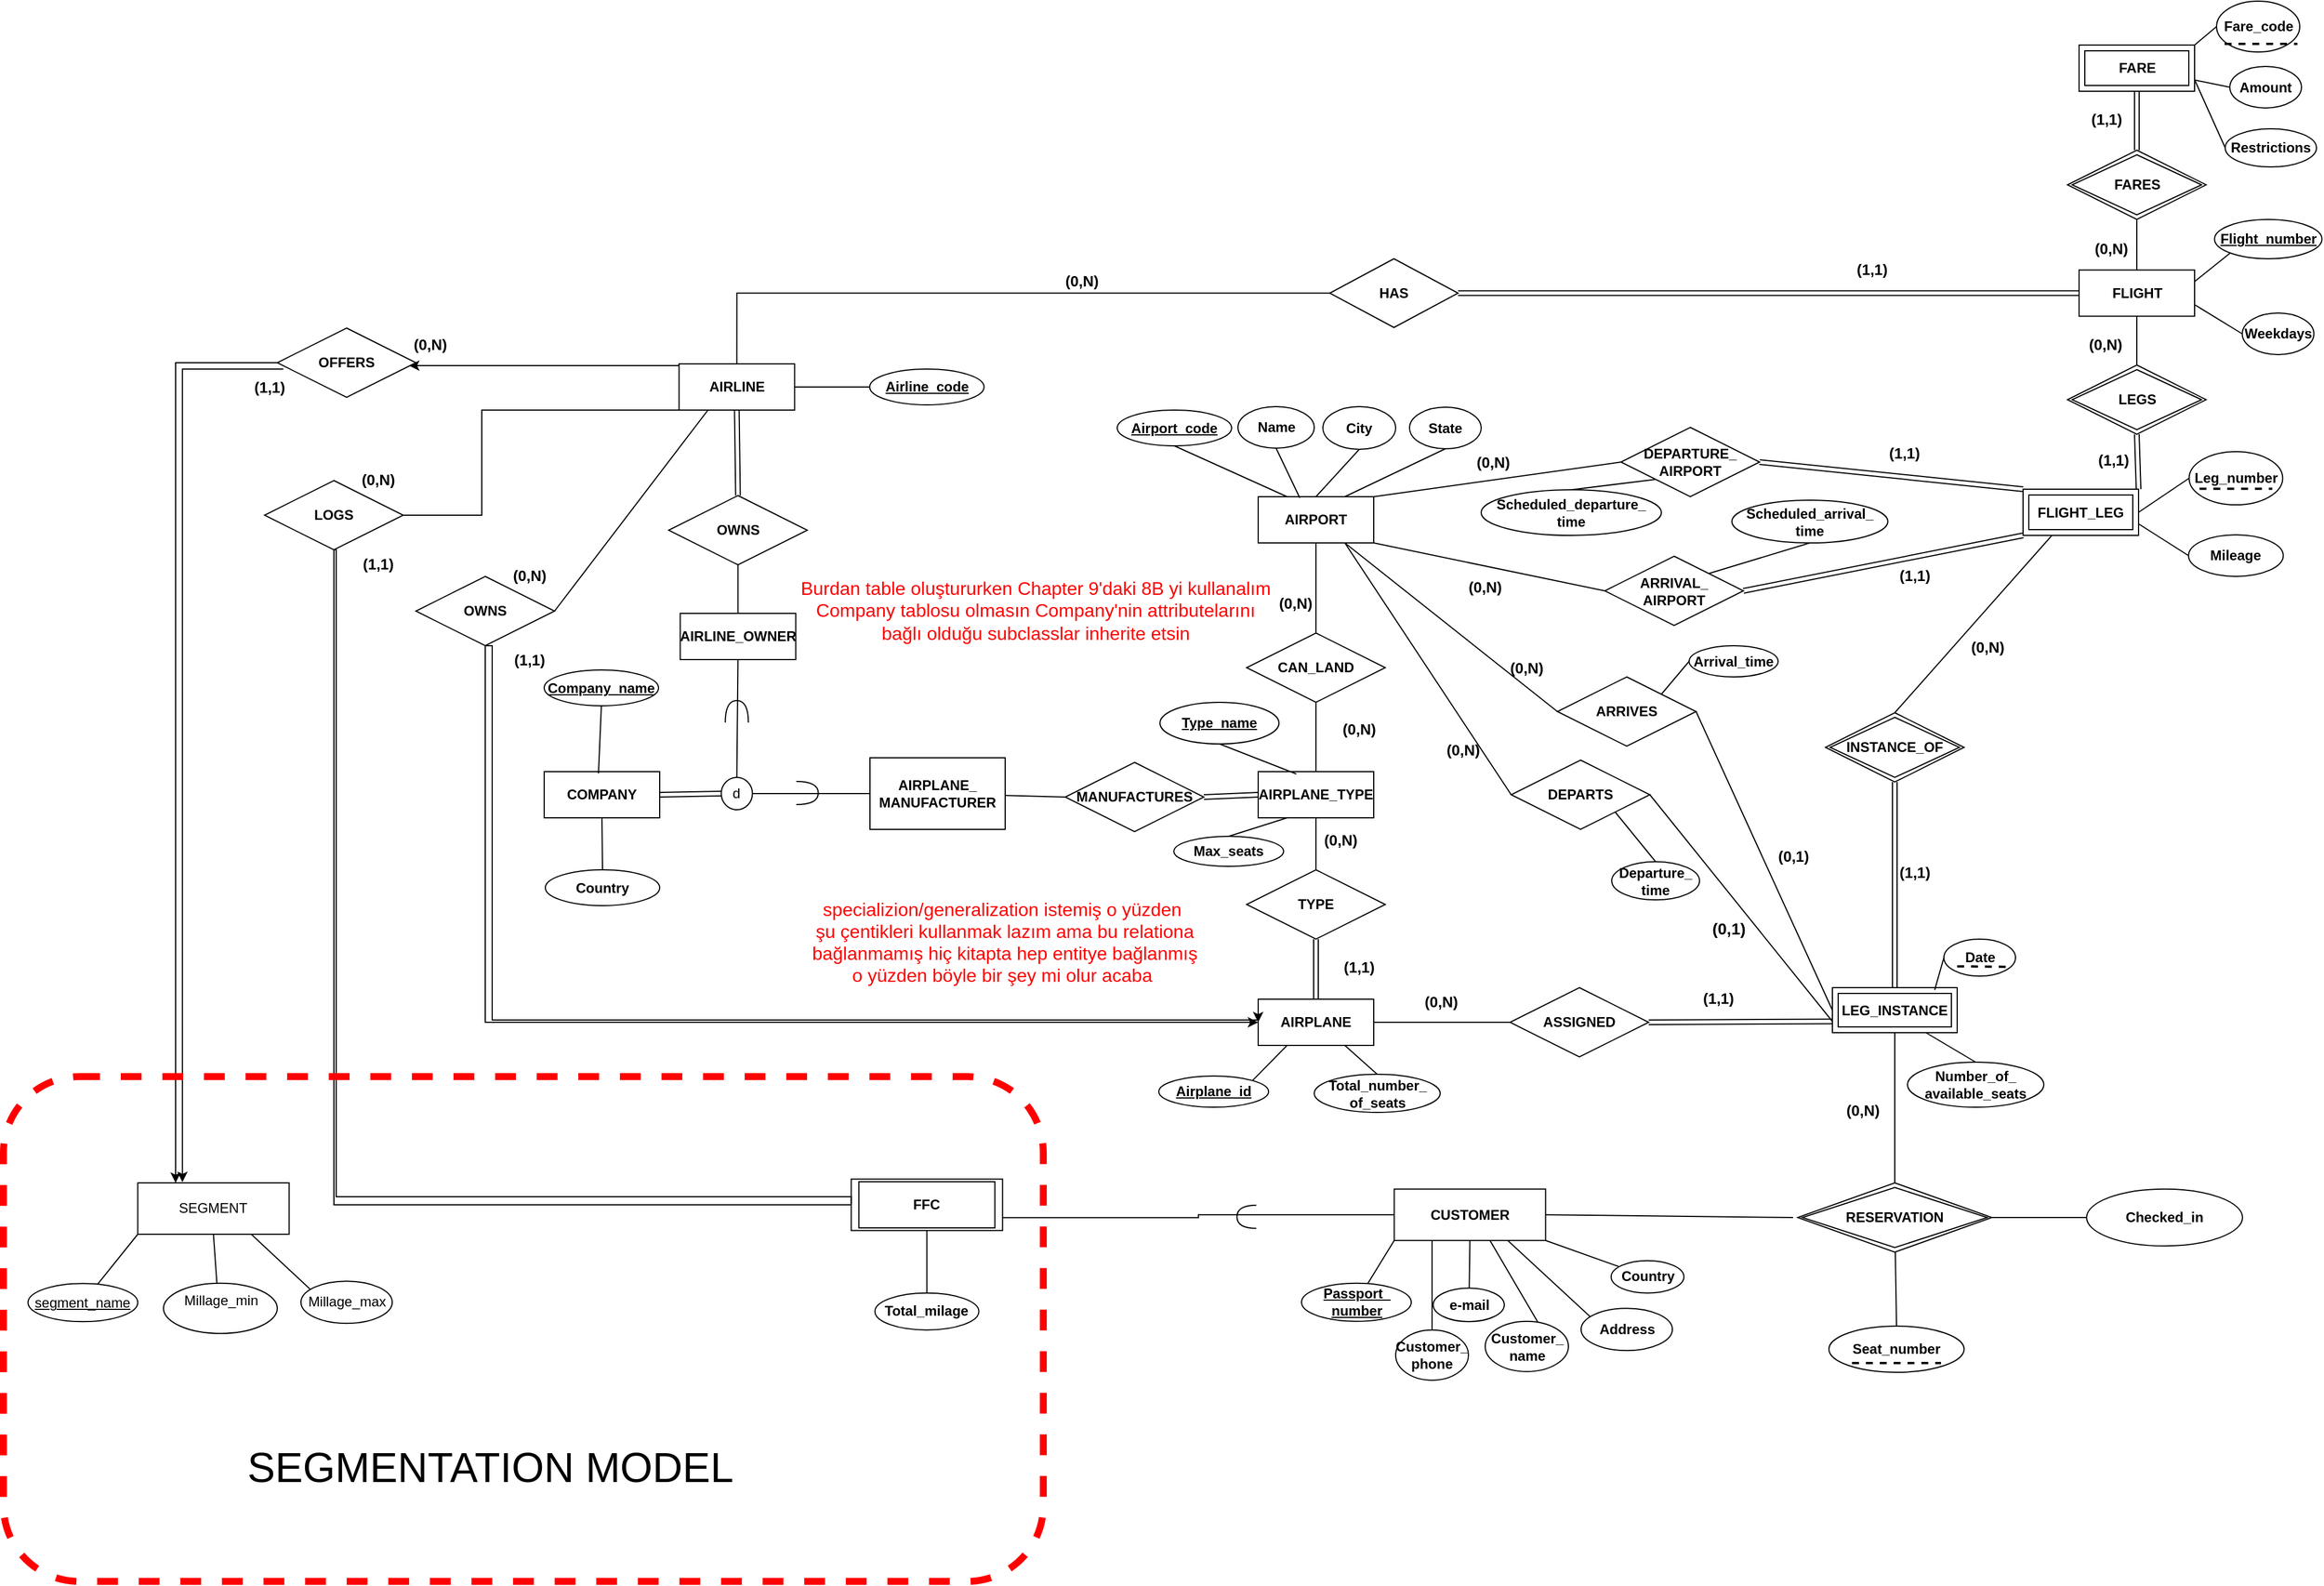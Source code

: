 <mxfile version="14.4.4" type="device"><diagram id="bq2YlG4VAS9pykvy-3aD" name="Page-1"><mxGraphModel dx="2858" dy="2259" grid="1" gridSize="9" guides="1" tooltips="1" connect="1" arrows="1" fold="1" page="1" pageScale="1" pageWidth="827" pageHeight="1169" math="0" shadow="0"><root><mxCell id="0"/><mxCell id="1" parent="0"/><mxCell id="5ENSPaFvKKFMXZ7RSQD6-1" value="&lt;b&gt;AIRPORT&lt;/b&gt;" style="whiteSpace=wrap;html=1;align=center;" parent="1" vertex="1"><mxGeometry x="447" y="78" width="100" height="40" as="geometry"/></mxCell><mxCell id="MMigmrZ_4Yt--nB_fmaQ-55" style="edgeStyle=none;rounded=0;orthogonalLoop=1;jettySize=auto;html=1;exitX=0.5;exitY=0;exitDx=0;exitDy=0;endArrow=none;endFill=0;" parent="1" source="5ENSPaFvKKFMXZ7RSQD6-3" edge="1"><mxGeometry relative="1" as="geometry"><mxPoint x="506" y="540" as="targetPoint"/></mxGeometry></mxCell><mxCell id="5ENSPaFvKKFMXZ7RSQD6-3" value="&lt;b&gt;AIRPLANE&lt;/b&gt;" style="whiteSpace=wrap;html=1;align=center;" parent="1" vertex="1"><mxGeometry x="447" y="513" width="100" height="40" as="geometry"/></mxCell><mxCell id="LxxefzcNHPnnK3d8LQ28-63" style="edgeStyle=none;rounded=0;orthogonalLoop=1;jettySize=auto;html=1;exitX=0;exitY=0.5;exitDx=0;exitDy=0;entryX=1;entryY=0.5;entryDx=0;entryDy=0;endArrow=none;endFill=0;shape=link;" parent="1" source="5ENSPaFvKKFMXZ7RSQD6-4" target="LxxefzcNHPnnK3d8LQ28-61" edge="1"><mxGeometry relative="1" as="geometry"/></mxCell><mxCell id="5ENSPaFvKKFMXZ7RSQD6-4" value="&lt;b&gt;AIRPLANE_TYPE&lt;/b&gt;" style="whiteSpace=wrap;html=1;align=center;" parent="1" vertex="1"><mxGeometry x="447" y="316" width="100" height="40" as="geometry"/></mxCell><mxCell id="5ENSPaFvKKFMXZ7RSQD6-5" value="&lt;b&gt;FLIGHT&lt;/b&gt;" style="whiteSpace=wrap;html=1;align=center;" parent="1" vertex="1"><mxGeometry x="1157.5" y="-118.25" width="100" height="40" as="geometry"/></mxCell><mxCell id="5ENSPaFvKKFMXZ7RSQD6-6" value="&lt;b&gt;FLIGHT_LEG&lt;/b&gt;" style="shape=ext;margin=3;double=1;whiteSpace=wrap;html=1;align=center;" parent="1" vertex="1"><mxGeometry x="1109" y="71.5" width="100" height="40" as="geometry"/></mxCell><mxCell id="MMigmrZ_4Yt--nB_fmaQ-54" style="edgeStyle=none;rounded=0;orthogonalLoop=1;jettySize=auto;html=1;exitX=0.75;exitY=1;exitDx=0;exitDy=0;entryX=0.5;entryY=0;entryDx=0;entryDy=0;endArrow=none;endFill=0;" parent="1" source="5ENSPaFvKKFMXZ7RSQD6-7" target="MMigmrZ_4Yt--nB_fmaQ-22" edge="1"><mxGeometry relative="1" as="geometry"/></mxCell><mxCell id="RL-nI8JVrxtyHhY28AJt-14" style="edgeStyle=none;rounded=0;orthogonalLoop=1;jettySize=auto;html=1;exitX=0.5;exitY=1;exitDx=0;exitDy=0;entryX=0.5;entryY=0;entryDx=0;entryDy=0;endArrow=none;endFill=0;" parent="1" source="5ENSPaFvKKFMXZ7RSQD6-7" target="97jQPn2hwdowpwHunuUx-4" edge="1"><mxGeometry relative="1" as="geometry"/></mxCell><mxCell id="5ENSPaFvKKFMXZ7RSQD6-7" value="&lt;b&gt;LEG_INSTANCE&lt;/b&gt;" style="shape=ext;margin=3;double=1;whiteSpace=wrap;html=1;align=center;" parent="1" vertex="1"><mxGeometry x="944" y="503" width="108" height="39" as="geometry"/></mxCell><mxCell id="4O-LDf_f8JPWuLWuShGY-32" style="edgeStyle=none;rounded=0;orthogonalLoop=1;jettySize=auto;html=1;exitX=0.5;exitY=1;exitDx=0;exitDy=0;entryX=0.5;entryY=0;entryDx=0;entryDy=0;endArrow=none;endFill=0;fontSize=13;" parent="1" source="5ENSPaFvKKFMXZ7RSQD6-15" target="5ENSPaFvKKFMXZ7RSQD6-5" edge="1"><mxGeometry relative="1" as="geometry"/></mxCell><mxCell id="5ENSPaFvKKFMXZ7RSQD6-9" value="&lt;b&gt;FARE&lt;/b&gt;" style="shape=ext;margin=3;double=1;whiteSpace=wrap;html=1;align=center;" parent="1" vertex="1"><mxGeometry x="1157.5" y="-313" width="100" height="40" as="geometry"/></mxCell><mxCell id="5ENSPaFvKKFMXZ7RSQD6-11" value="&lt;b&gt;DEPARTURE_&lt;br&gt;AIRPORT&lt;/b&gt;" style="shape=rhombus;perimeter=rhombusPerimeter;whiteSpace=wrap;html=1;align=center;" parent="1" vertex="1"><mxGeometry x="761" y="18" width="120" height="60" as="geometry"/></mxCell><mxCell id="5ENSPaFvKKFMXZ7RSQD6-12" value="&lt;b&gt;ARRIVAL_&lt;br&gt;AIRPORT&lt;/b&gt;" style="shape=rhombus;perimeter=rhombusPerimeter;whiteSpace=wrap;html=1;align=center;" parent="1" vertex="1"><mxGeometry x="747" y="129.5" width="120" height="60" as="geometry"/></mxCell><mxCell id="5ENSPaFvKKFMXZ7RSQD6-15" value="&lt;b&gt;FARES&lt;/b&gt;" style="shape=rhombus;double=1;perimeter=rhombusPerimeter;whiteSpace=wrap;html=1;align=center;" parent="1" vertex="1"><mxGeometry x="1147.5" y="-222" width="120" height="60" as="geometry"/></mxCell><mxCell id="5ENSPaFvKKFMXZ7RSQD6-17" value="&lt;b&gt;INSTANCE_OF&lt;/b&gt;" style="shape=rhombus;double=1;perimeter=rhombusPerimeter;whiteSpace=wrap;html=1;align=center;" parent="1" vertex="1"><mxGeometry x="938" y="265" width="120" height="60" as="geometry"/></mxCell><mxCell id="5ENSPaFvKKFMXZ7RSQD6-18" value="&lt;b&gt;ASSIGNED&lt;/b&gt;" style="shape=rhombus;perimeter=rhombusPerimeter;whiteSpace=wrap;html=1;align=center;" parent="1" vertex="1"><mxGeometry x="665" y="503" width="120" height="60" as="geometry"/></mxCell><mxCell id="S4I-pbstqKNPDSakWMHa-49" style="edgeStyle=orthogonalEdgeStyle;rounded=0;orthogonalLoop=1;jettySize=auto;html=1;exitX=0;exitY=0;exitDx=0;exitDy=0;entryX=0.95;entryY=0.542;entryDx=0;entryDy=0;entryPerimeter=0;" edge="1" parent="1" source="5ENSPaFvKKFMXZ7RSQD6-27" target="S4I-pbstqKNPDSakWMHa-15"><mxGeometry relative="1" as="geometry"><Array as="points"><mxPoint x="-54" y="-36"/></Array></mxGeometry></mxCell><mxCell id="5ENSPaFvKKFMXZ7RSQD6-27" value="&lt;b&gt;AIRLINE&lt;/b&gt;" style="whiteSpace=wrap;html=1;align=center;" parent="1" vertex="1"><mxGeometry x="-54.25" y="-37" width="100" height="40" as="geometry"/></mxCell><mxCell id="5ENSPaFvKKFMXZ7RSQD6-29" value="" style="endArrow=none;html=1;rounded=0;exitX=1;exitY=0;exitDx=0;exitDy=0;entryX=0;entryY=0.5;entryDx=0;entryDy=0;" parent="1" source="5ENSPaFvKKFMXZ7RSQD6-1" target="5ENSPaFvKKFMXZ7RSQD6-11" edge="1"><mxGeometry relative="1" as="geometry"><mxPoint x="586" y="197" as="sourcePoint"/><mxPoint x="746" y="197" as="targetPoint"/></mxGeometry></mxCell><mxCell id="5ENSPaFvKKFMXZ7RSQD6-30" value="" style="endArrow=none;html=1;rounded=0;exitX=1;exitY=1;exitDx=0;exitDy=0;entryX=0;entryY=0.5;entryDx=0;entryDy=0;" parent="1" source="5ENSPaFvKKFMXZ7RSQD6-1" target="5ENSPaFvKKFMXZ7RSQD6-12" edge="1"><mxGeometry relative="1" as="geometry"><mxPoint x="566" y="207" as="sourcePoint"/><mxPoint x="706" y="177" as="targetPoint"/></mxGeometry></mxCell><mxCell id="5ENSPaFvKKFMXZ7RSQD6-33" value="" style="endArrow=none;html=1;rounded=0;exitX=0.5;exitY=0;exitDx=0;exitDy=0;entryX=0.25;entryY=1;entryDx=0;entryDy=0;" parent="1" source="5ENSPaFvKKFMXZ7RSQD6-17" target="5ENSPaFvKKFMXZ7RSQD6-6" edge="1"><mxGeometry relative="1" as="geometry"><mxPoint x="836" y="187" as="sourcePoint"/><mxPoint x="976" y="217" as="targetPoint"/></mxGeometry></mxCell><mxCell id="5ENSPaFvKKFMXZ7RSQD6-36" value="" style="endArrow=none;html=1;rounded=0;exitX=0.5;exitY=0;exitDx=0;exitDy=0;entryX=0.5;entryY=1;entryDx=0;entryDy=0;" parent="1" source="5ENSPaFvKKFMXZ7RSQD6-38" target="5ENSPaFvKKFMXZ7RSQD6-1" edge="1"><mxGeometry relative="1" as="geometry"><mxPoint x="1016" y="397.0" as="sourcePoint"/><mxPoint x="1016" y="347.0" as="targetPoint"/></mxGeometry></mxCell><mxCell id="5ENSPaFvKKFMXZ7RSQD6-37" value="" style="endArrow=none;html=1;rounded=0;entryX=0.5;entryY=1;entryDx=0;entryDy=0;exitX=0.5;exitY=0;exitDx=0;exitDy=0;" parent="1" source="5ENSPaFvKKFMXZ7RSQD6-41" target="5ENSPaFvKKFMXZ7RSQD6-4" edge="1"><mxGeometry relative="1" as="geometry"><mxPoint x="516" y="327.0" as="sourcePoint"/><mxPoint x="486" y="367" as="targetPoint"/></mxGeometry></mxCell><mxCell id="5ENSPaFvKKFMXZ7RSQD6-38" value="&lt;b&gt;CAN_LAND&lt;/b&gt;" style="shape=rhombus;perimeter=rhombusPerimeter;whiteSpace=wrap;html=1;align=center;" parent="1" vertex="1"><mxGeometry x="437" y="196" width="120" height="60" as="geometry"/></mxCell><mxCell id="5ENSPaFvKKFMXZ7RSQD6-39" value="" style="endArrow=none;html=1;rounded=0;exitX=0.5;exitY=0;exitDx=0;exitDy=0;entryX=0.5;entryY=1;entryDx=0;entryDy=0;" parent="1" source="5ENSPaFvKKFMXZ7RSQD6-4" target="5ENSPaFvKKFMXZ7RSQD6-38" edge="1"><mxGeometry relative="1" as="geometry"><mxPoint x="516" y="287.0" as="sourcePoint"/><mxPoint x="516" y="337" as="targetPoint"/></mxGeometry></mxCell><mxCell id="5ENSPaFvKKFMXZ7RSQD6-41" value="&lt;b&gt;TYPE&lt;/b&gt;" style="shape=rhombus;perimeter=rhombusPerimeter;whiteSpace=wrap;html=1;align=center;" parent="1" vertex="1"><mxGeometry x="437" y="401" width="120" height="60" as="geometry"/></mxCell><mxCell id="5ENSPaFvKKFMXZ7RSQD6-42" value="" style="endArrow=none;html=1;rounded=0;exitX=1;exitY=0.5;exitDx=0;exitDy=0;entryX=0;entryY=0.5;entryDx=0;entryDy=0;" parent="1" source="5ENSPaFvKKFMXZ7RSQD6-3" target="5ENSPaFvKKFMXZ7RSQD6-18" edge="1"><mxGeometry relative="1" as="geometry"><mxPoint x="516" y="457.0" as="sourcePoint"/><mxPoint x="506" y="507" as="targetPoint"/></mxGeometry></mxCell><mxCell id="5ENSPaFvKKFMXZ7RSQD6-44" value="&lt;b&gt;ARRIVES&lt;/b&gt;" style="shape=rhombus;perimeter=rhombusPerimeter;whiteSpace=wrap;html=1;align=center;" parent="1" vertex="1"><mxGeometry x="706" y="234" width="120" height="60" as="geometry"/></mxCell><mxCell id="5ENSPaFvKKFMXZ7RSQD6-45" value="&lt;b&gt;DEPARTS&lt;/b&gt;" style="shape=rhombus;perimeter=rhombusPerimeter;whiteSpace=wrap;html=1;align=center;" parent="1" vertex="1"><mxGeometry x="666" y="306" width="120" height="60" as="geometry"/></mxCell><mxCell id="5ENSPaFvKKFMXZ7RSQD6-46" value="" style="endArrow=none;html=1;rounded=0;exitX=0.75;exitY=1;exitDx=0;exitDy=0;entryX=0;entryY=0.5;entryDx=0;entryDy=0;" parent="1" source="5ENSPaFvKKFMXZ7RSQD6-1" target="5ENSPaFvKKFMXZ7RSQD6-44" edge="1"><mxGeometry relative="1" as="geometry"><mxPoint x="566" y="247" as="sourcePoint"/><mxPoint x="706" y="277" as="targetPoint"/></mxGeometry></mxCell><mxCell id="5ENSPaFvKKFMXZ7RSQD6-47" value="" style="endArrow=none;html=1;rounded=0;exitX=1;exitY=0.5;exitDx=0;exitDy=0;entryX=0;entryY=0.5;entryDx=0;entryDy=0;" parent="1" source="5ENSPaFvKKFMXZ7RSQD6-44" target="5ENSPaFvKKFMXZ7RSQD6-7" edge="1"><mxGeometry relative="1" as="geometry"><mxPoint x="541" y="247" as="sourcePoint"/><mxPoint x="676" y="387.0" as="targetPoint"/></mxGeometry></mxCell><mxCell id="5ENSPaFvKKFMXZ7RSQD6-48" value="" style="endArrow=none;html=1;rounded=0;exitX=1;exitY=0.5;exitDx=0;exitDy=0;entryX=0;entryY=0.75;entryDx=0;entryDy=0;" parent="1" source="5ENSPaFvKKFMXZ7RSQD6-45" target="5ENSPaFvKKFMXZ7RSQD6-7" edge="1"><mxGeometry relative="1" as="geometry"><mxPoint x="776" y="367.0" as="sourcePoint"/><mxPoint x="826" y="527.0" as="targetPoint"/></mxGeometry></mxCell><mxCell id="5ENSPaFvKKFMXZ7RSQD6-49" value="" style="endArrow=none;html=1;rounded=0;exitX=0.75;exitY=1;exitDx=0;exitDy=0;entryX=0;entryY=0.5;entryDx=0;entryDy=0;" parent="1" source="5ENSPaFvKKFMXZ7RSQD6-1" target="5ENSPaFvKKFMXZ7RSQD6-45" edge="1"><mxGeometry relative="1" as="geometry"><mxPoint x="726" y="447.0" as="sourcePoint"/><mxPoint x="826" y="537.0" as="targetPoint"/></mxGeometry></mxCell><mxCell id="5ENSPaFvKKFMXZ7RSQD6-71" value="" style="shape=link;html=1;rounded=0;exitX=1;exitY=0.5;exitDx=0;exitDy=0;entryX=0;entryY=0.75;entryDx=0;entryDy=0;" parent="1" source="5ENSPaFvKKFMXZ7RSQD6-18" target="5ENSPaFvKKFMXZ7RSQD6-7" edge="1"><mxGeometry relative="1" as="geometry"><mxPoint x="726" y="592" as="sourcePoint"/><mxPoint x="826" y="597" as="targetPoint"/></mxGeometry></mxCell><mxCell id="5ENSPaFvKKFMXZ7RSQD6-82" value="" style="shape=link;html=1;rounded=0;exitX=0.5;exitY=0;exitDx=0;exitDy=0;entryX=0.5;entryY=1;entryDx=0;entryDy=0;" parent="1" source="5ENSPaFvKKFMXZ7RSQD6-7" target="5ENSPaFvKKFMXZ7RSQD6-17" edge="1"><mxGeometry relative="1" as="geometry"><mxPoint x="725" y="606" as="sourcePoint"/><mxPoint x="835" y="606" as="targetPoint"/></mxGeometry></mxCell><mxCell id="74ipqhozKhqJZO569Xav-1" value="" style="shape=link;html=1;rounded=0;exitX=0.5;exitY=1;exitDx=0;exitDy=0;entryX=0.5;entryY=0;entryDx=0;entryDy=0;" parent="1" source="5ENSPaFvKKFMXZ7RSQD6-41" target="5ENSPaFvKKFMXZ7RSQD6-3" edge="1"><mxGeometry relative="1" as="geometry"><mxPoint x="613" y="540" as="sourcePoint"/><mxPoint x="723" y="540" as="targetPoint"/></mxGeometry></mxCell><mxCell id="MMigmrZ_4Yt--nB_fmaQ-32" style="rounded=0;orthogonalLoop=1;jettySize=auto;html=1;exitX=0.5;exitY=1;exitDx=0;exitDy=0;entryX=0.25;entryY=0;entryDx=0;entryDy=0;endArrow=none;endFill=0;" parent="1" source="MMigmrZ_4Yt--nB_fmaQ-3" target="5ENSPaFvKKFMXZ7RSQD6-1" edge="1"><mxGeometry relative="1" as="geometry"/></mxCell><mxCell id="MMigmrZ_4Yt--nB_fmaQ-3" value="&lt;b&gt;&lt;u&gt;Airport_code&lt;/u&gt;&lt;/b&gt;" style="ellipse;whiteSpace=wrap;html=1;align=center;" parent="1" vertex="1"><mxGeometry x="325" y="3" width="99" height="31" as="geometry"/></mxCell><mxCell id="MMigmrZ_4Yt--nB_fmaQ-34" style="edgeStyle=none;rounded=0;orthogonalLoop=1;jettySize=auto;html=1;exitX=0.5;exitY=1;exitDx=0;exitDy=0;entryX=0.36;entryY=0.025;entryDx=0;entryDy=0;entryPerimeter=0;endArrow=none;endFill=0;" parent="1" source="MMigmrZ_4Yt--nB_fmaQ-7" target="5ENSPaFvKKFMXZ7RSQD6-1" edge="1"><mxGeometry relative="1" as="geometry"/></mxCell><mxCell id="MMigmrZ_4Yt--nB_fmaQ-7" value="&lt;b&gt;Name&lt;/b&gt;" style="ellipse;whiteSpace=wrap;html=1;align=center;" parent="1" vertex="1"><mxGeometry x="429.5" width="66" height="36" as="geometry"/></mxCell><mxCell id="MMigmrZ_4Yt--nB_fmaQ-35" style="edgeStyle=none;rounded=0;orthogonalLoop=1;jettySize=auto;html=1;exitX=0.5;exitY=1;exitDx=0;exitDy=0;entryX=0.5;entryY=0;entryDx=0;entryDy=0;endArrow=none;endFill=0;" parent="1" source="MMigmrZ_4Yt--nB_fmaQ-8" target="5ENSPaFvKKFMXZ7RSQD6-1" edge="1"><mxGeometry relative="1" as="geometry"/></mxCell><mxCell id="MMigmrZ_4Yt--nB_fmaQ-8" value="&lt;b&gt;City&lt;/b&gt;" style="ellipse;whiteSpace=wrap;html=1;align=center;" parent="1" vertex="1"><mxGeometry x="503" width="63" height="37" as="geometry"/></mxCell><mxCell id="MMigmrZ_4Yt--nB_fmaQ-36" style="edgeStyle=none;rounded=0;orthogonalLoop=1;jettySize=auto;html=1;exitX=0.5;exitY=1;exitDx=0;exitDy=0;entryX=0.75;entryY=0;entryDx=0;entryDy=0;endArrow=none;endFill=0;" parent="1" source="MMigmrZ_4Yt--nB_fmaQ-9" target="5ENSPaFvKKFMXZ7RSQD6-1" edge="1"><mxGeometry relative="1" as="geometry"/></mxCell><mxCell id="MMigmrZ_4Yt--nB_fmaQ-9" value="&lt;b&gt;State&lt;/b&gt;" style="ellipse;whiteSpace=wrap;html=1;align=center;" parent="1" vertex="1"><mxGeometry x="578" y="0.5" width="62" height="36" as="geometry"/></mxCell><mxCell id="MMigmrZ_4Yt--nB_fmaQ-48" style="edgeStyle=none;rounded=0;orthogonalLoop=1;jettySize=auto;html=1;exitX=0;exitY=0.5;exitDx=0;exitDy=0;entryX=1;entryY=0.75;entryDx=0;entryDy=0;endArrow=none;endFill=0;" parent="1" source="MMigmrZ_4Yt--nB_fmaQ-11" target="5ENSPaFvKKFMXZ7RSQD6-5" edge="1"><mxGeometry relative="1" as="geometry"><mxPoint x="1313.5" y="-85" as="sourcePoint"/></mxGeometry></mxCell><mxCell id="MMigmrZ_4Yt--nB_fmaQ-11" value="&lt;b&gt;Weekdays&lt;/b&gt;" style="ellipse;whiteSpace=wrap;html=1;align=center;" parent="1" vertex="1"><mxGeometry x="1298.75" y="-81" width="62" height="36" as="geometry"/></mxCell><mxCell id="MMigmrZ_4Yt--nB_fmaQ-47" style="edgeStyle=none;rounded=0;orthogonalLoop=1;jettySize=auto;html=1;exitX=0;exitY=1;exitDx=0;exitDy=0;entryX=1;entryY=0.25;entryDx=0;entryDy=0;endArrow=none;endFill=0;" parent="1" source="MMigmrZ_4Yt--nB_fmaQ-12" target="5ENSPaFvKKFMXZ7RSQD6-5" edge="1"><mxGeometry relative="1" as="geometry"><mxPoint x="1285.25" y="-144" as="sourcePoint"/></mxGeometry></mxCell><mxCell id="MMigmrZ_4Yt--nB_fmaQ-12" value="&lt;b&gt;&lt;u&gt;Flight_number&lt;/u&gt;&lt;/b&gt;" style="ellipse;whiteSpace=wrap;html=1;align=center;" parent="1" vertex="1"><mxGeometry x="1274.75" y="-162" width="93" height="34" as="geometry"/></mxCell><mxCell id="MMigmrZ_4Yt--nB_fmaQ-46" style="edgeStyle=none;rounded=0;orthogonalLoop=1;jettySize=auto;html=1;exitX=0;exitY=0.5;exitDx=0;exitDy=0;endArrow=none;endFill=0;entryX=1;entryY=0.5;entryDx=0;entryDy=0;" parent="1" source="MMigmrZ_4Yt--nB_fmaQ-14" target="5ENSPaFvKKFMXZ7RSQD6-6" edge="1"><mxGeometry relative="1" as="geometry"><mxPoint x="1234" y="225" as="targetPoint"/></mxGeometry></mxCell><mxCell id="MMigmrZ_4Yt--nB_fmaQ-14" value="&lt;b&gt;Leg_number&lt;/b&gt;" style="ellipse;whiteSpace=wrap;html=1;align=center;" parent="1" vertex="1"><mxGeometry x="1252.75" y="39" width="81" height="46" as="geometry"/></mxCell><mxCell id="MMigmrZ_4Yt--nB_fmaQ-44" style="edgeStyle=none;rounded=0;orthogonalLoop=1;jettySize=auto;html=1;exitX=0.5;exitY=0;exitDx=0;exitDy=0;entryX=0;entryY=1;entryDx=0;entryDy=0;endArrow=none;endFill=0;" parent="1" source="MMigmrZ_4Yt--nB_fmaQ-15" target="5ENSPaFvKKFMXZ7RSQD6-11" edge="1"><mxGeometry relative="1" as="geometry"/></mxCell><mxCell id="MMigmrZ_4Yt--nB_fmaQ-15" value="&lt;b&gt;Scheduled_departure_&lt;br&gt;time&lt;/b&gt;" style="ellipse;whiteSpace=wrap;html=1;align=center;" parent="1" vertex="1"><mxGeometry x="640" y="72" width="156" height="39.5" as="geometry"/></mxCell><mxCell id="MMigmrZ_4Yt--nB_fmaQ-45" style="edgeStyle=none;rounded=0;orthogonalLoop=1;jettySize=auto;html=1;exitX=0.5;exitY=1;exitDx=0;exitDy=0;entryX=1;entryY=0;entryDx=0;entryDy=0;endArrow=none;endFill=0;" parent="1" source="MMigmrZ_4Yt--nB_fmaQ-16" target="5ENSPaFvKKFMXZ7RSQD6-12" edge="1"><mxGeometry relative="1" as="geometry"/></mxCell><mxCell id="MMigmrZ_4Yt--nB_fmaQ-16" value="&lt;b&gt;Scheduled_arrival_&lt;br&gt;time&lt;/b&gt;" style="ellipse;whiteSpace=wrap;html=1;align=center;" parent="1" vertex="1"><mxGeometry x="857" y="81" width="135" height="37" as="geometry"/></mxCell><mxCell id="MMigmrZ_4Yt--nB_fmaQ-17" value="" style="shape=link;html=1;rounded=0;exitX=1;exitY=0.5;exitDx=0;exitDy=0;entryX=0;entryY=0;entryDx=0;entryDy=0;" parent="1" source="5ENSPaFvKKFMXZ7RSQD6-11" target="5ENSPaFvKKFMXZ7RSQD6-6" edge="1"><mxGeometry relative="1" as="geometry"><mxPoint x="895" y="576" as="sourcePoint"/><mxPoint x="895" y="446" as="targetPoint"/></mxGeometry></mxCell><mxCell id="MMigmrZ_4Yt--nB_fmaQ-18" value="" style="shape=link;html=1;rounded=0;exitX=1;exitY=0.5;exitDx=0;exitDy=0;entryX=0;entryY=1;entryDx=0;entryDy=0;" parent="1" source="5ENSPaFvKKFMXZ7RSQD6-12" target="5ENSPaFvKKFMXZ7RSQD6-6" edge="1"><mxGeometry relative="1" as="geometry"><mxPoint x="825" y="176" as="sourcePoint"/><mxPoint x="995" y="196" as="targetPoint"/></mxGeometry></mxCell><mxCell id="MMigmrZ_4Yt--nB_fmaQ-52" style="edgeStyle=none;rounded=0;orthogonalLoop=1;jettySize=auto;html=1;exitX=0;exitY=0.5;exitDx=0;exitDy=0;entryX=0.82;entryY=0.05;entryDx=0;entryDy=0;endArrow=none;endFill=0;entryPerimeter=0;" parent="1" source="MMigmrZ_4Yt--nB_fmaQ-21" target="5ENSPaFvKKFMXZ7RSQD6-7" edge="1"><mxGeometry relative="1" as="geometry"/></mxCell><mxCell id="MMigmrZ_4Yt--nB_fmaQ-21" value="&lt;b&gt;Date&lt;/b&gt;" style="ellipse;whiteSpace=wrap;html=1;align=center;" parent="1" vertex="1"><mxGeometry x="1040.5" y="461" width="62" height="32" as="geometry"/></mxCell><mxCell id="MMigmrZ_4Yt--nB_fmaQ-22" value="&lt;b&gt;Number_of_&lt;br&gt;available_seats&lt;/b&gt;" style="ellipse;whiteSpace=wrap;html=1;align=center;" parent="1" vertex="1"><mxGeometry x="1009" y="567.5" width="118" height="39" as="geometry"/></mxCell><mxCell id="MMigmrZ_4Yt--nB_fmaQ-49" style="edgeStyle=none;rounded=0;orthogonalLoop=1;jettySize=auto;html=1;exitX=0;exitY=0.5;exitDx=0;exitDy=0;entryX=1;entryY=0;entryDx=0;entryDy=0;endArrow=none;endFill=0;" parent="1" source="MMigmrZ_4Yt--nB_fmaQ-23" target="5ENSPaFvKKFMXZ7RSQD6-9" edge="1"><mxGeometry relative="1" as="geometry"><mxPoint x="1299.0" y="-367.0" as="sourcePoint"/></mxGeometry></mxCell><mxCell id="MMigmrZ_4Yt--nB_fmaQ-23" value="&lt;b&gt;Fare_code&lt;/b&gt;" style="ellipse;whiteSpace=wrap;html=1;align=center;" parent="1" vertex="1"><mxGeometry x="1276.5" y="-351" width="72" height="44" as="geometry"/></mxCell><mxCell id="MMigmrZ_4Yt--nB_fmaQ-50" style="edgeStyle=none;rounded=0;orthogonalLoop=1;jettySize=auto;html=1;exitX=0;exitY=0.5;exitDx=0;exitDy=0;endArrow=none;endFill=0;" parent="1" source="MMigmrZ_4Yt--nB_fmaQ-24" target="5ENSPaFvKKFMXZ7RSQD6-9" edge="1"><mxGeometry relative="1" as="geometry"/></mxCell><mxCell id="MMigmrZ_4Yt--nB_fmaQ-24" value="&lt;b&gt;Amount&lt;/b&gt;" style="ellipse;whiteSpace=wrap;html=1;align=center;" parent="1" vertex="1"><mxGeometry x="1288" y="-294.5" width="62" height="36" as="geometry"/></mxCell><mxCell id="MMigmrZ_4Yt--nB_fmaQ-51" style="edgeStyle=none;rounded=0;orthogonalLoop=1;jettySize=auto;html=1;exitX=0;exitY=0.5;exitDx=0;exitDy=0;entryX=1;entryY=0.75;entryDx=0;entryDy=0;endArrow=none;endFill=0;" parent="1" source="MMigmrZ_4Yt--nB_fmaQ-25" target="5ENSPaFvKKFMXZ7RSQD6-9" edge="1"><mxGeometry relative="1" as="geometry"/></mxCell><mxCell id="MMigmrZ_4Yt--nB_fmaQ-25" value="&lt;b&gt;Restrictions&lt;/b&gt;" style="ellipse;whiteSpace=wrap;html=1;align=center;" parent="1" vertex="1"><mxGeometry x="1284" y="-240.5" width="79" height="33" as="geometry"/></mxCell><mxCell id="MMigmrZ_4Yt--nB_fmaQ-41" style="edgeStyle=none;rounded=0;orthogonalLoop=1;jettySize=auto;html=1;exitX=0.5;exitY=0;exitDx=0;exitDy=0;entryX=1;entryY=1;entryDx=0;entryDy=0;endArrow=none;endFill=0;" parent="1" source="MMigmrZ_4Yt--nB_fmaQ-26" target="5ENSPaFvKKFMXZ7RSQD6-45" edge="1"><mxGeometry relative="1" as="geometry"/></mxCell><mxCell id="MMigmrZ_4Yt--nB_fmaQ-26" value="&lt;b&gt;Departure_&lt;br&gt;time&lt;/b&gt;" style="ellipse;whiteSpace=wrap;html=1;align=center;" parent="1" vertex="1"><mxGeometry x="753" y="394" width="76" height="33" as="geometry"/></mxCell><mxCell id="MMigmrZ_4Yt--nB_fmaQ-42" style="edgeStyle=none;rounded=0;orthogonalLoop=1;jettySize=auto;html=1;exitX=0;exitY=0.5;exitDx=0;exitDy=0;entryX=1;entryY=0;entryDx=0;entryDy=0;endArrow=none;endFill=0;" parent="1" source="MMigmrZ_4Yt--nB_fmaQ-27" target="5ENSPaFvKKFMXZ7RSQD6-44" edge="1"><mxGeometry relative="1" as="geometry"/></mxCell><mxCell id="MMigmrZ_4Yt--nB_fmaQ-27" value="&lt;b&gt;Arrival_time&lt;/b&gt;" style="ellipse;whiteSpace=wrap;html=1;align=center;" parent="1" vertex="1"><mxGeometry x="820" y="207" width="77" height="27" as="geometry"/></mxCell><mxCell id="MMigmrZ_4Yt--nB_fmaQ-37" style="edgeStyle=none;rounded=0;orthogonalLoop=1;jettySize=auto;html=1;exitX=0.5;exitY=1;exitDx=0;exitDy=0;entryX=0.33;entryY=0.05;entryDx=0;entryDy=0;entryPerimeter=0;endArrow=none;endFill=0;" parent="1" source="MMigmrZ_4Yt--nB_fmaQ-28" target="5ENSPaFvKKFMXZ7RSQD6-4" edge="1"><mxGeometry relative="1" as="geometry"/></mxCell><mxCell id="MMigmrZ_4Yt--nB_fmaQ-28" value="&lt;b&gt;&lt;u&gt;Type_name&lt;/u&gt;&lt;/b&gt;" style="ellipse;whiteSpace=wrap;html=1;align=center;" parent="1" vertex="1"><mxGeometry x="362" y="256" width="103" height="36" as="geometry"/></mxCell><mxCell id="MMigmrZ_4Yt--nB_fmaQ-38" style="edgeStyle=none;rounded=0;orthogonalLoop=1;jettySize=auto;html=1;exitX=0.5;exitY=0;exitDx=0;exitDy=0;entryX=0.25;entryY=1;entryDx=0;entryDy=0;endArrow=none;endFill=0;" parent="1" source="MMigmrZ_4Yt--nB_fmaQ-29" target="5ENSPaFvKKFMXZ7RSQD6-4" edge="1"><mxGeometry relative="1" as="geometry"/></mxCell><mxCell id="MMigmrZ_4Yt--nB_fmaQ-29" value="&lt;b&gt;Max_seats&lt;/b&gt;" style="ellipse;whiteSpace=wrap;html=1;align=center;" parent="1" vertex="1"><mxGeometry x="374" y="372" width="95" height="26" as="geometry"/></mxCell><mxCell id="MMigmrZ_4Yt--nB_fmaQ-57" style="edgeStyle=none;rounded=0;orthogonalLoop=1;jettySize=auto;html=1;exitX=1;exitY=0;exitDx=0;exitDy=0;entryX=0.25;entryY=1;entryDx=0;entryDy=0;endArrow=none;endFill=0;" parent="1" source="MMigmrZ_4Yt--nB_fmaQ-30" target="5ENSPaFvKKFMXZ7RSQD6-3" edge="1"><mxGeometry relative="1" as="geometry"/></mxCell><mxCell id="MMigmrZ_4Yt--nB_fmaQ-30" value="&lt;b&gt;&lt;u style=&quot;line-height: 120%&quot;&gt;Airplane_id&lt;/u&gt;&lt;/b&gt;" style="ellipse;whiteSpace=wrap;html=1;align=center;" parent="1" vertex="1"><mxGeometry x="361" y="579.5" width="95" height="27" as="geometry"/></mxCell><mxCell id="MMigmrZ_4Yt--nB_fmaQ-40" style="edgeStyle=none;rounded=0;orthogonalLoop=1;jettySize=auto;html=1;exitX=0.5;exitY=0;exitDx=0;exitDy=0;endArrow=none;endFill=0;entryX=0.75;entryY=1;entryDx=0;entryDy=0;" parent="1" source="MMigmrZ_4Yt--nB_fmaQ-31" target="5ENSPaFvKKFMXZ7RSQD6-3" edge="1"><mxGeometry relative="1" as="geometry"><mxPoint x="514" y="567" as="targetPoint"/></mxGeometry></mxCell><mxCell id="MMigmrZ_4Yt--nB_fmaQ-31" value="&lt;b&gt;Total_number_&lt;br&gt;of_seats&lt;/b&gt;" style="ellipse;whiteSpace=wrap;html=1;align=center;" parent="1" vertex="1"><mxGeometry x="495.5" y="578" width="109" height="33" as="geometry"/></mxCell><mxCell id="MMigmrZ_4Yt--nB_fmaQ-59" style="edgeStyle=none;rounded=0;orthogonalLoop=1;jettySize=auto;html=1;exitX=0.5;exitY=0;exitDx=0;exitDy=0;endArrow=none;endFill=0;" parent="1" source="MMigmrZ_4Yt--nB_fmaQ-58" target="97jQPn2hwdowpwHunuUx-4" edge="1"><mxGeometry relative="1" as="geometry"><mxPoint x="932" y="823.75" as="targetPoint"/></mxGeometry></mxCell><mxCell id="MMigmrZ_4Yt--nB_fmaQ-58" value="&lt;b&gt;Seat_number&lt;/b&gt;" style="ellipse;whiteSpace=wrap;html=1;align=center;" parent="1" vertex="1"><mxGeometry x="941" y="796" width="117" height="40" as="geometry"/></mxCell><mxCell id="MMigmrZ_4Yt--nB_fmaQ-73" value="&lt;span style=&quot;font-size: 13px;&quot;&gt;&lt;font style=&quot;font-size: 13px;&quot;&gt;(0,N)&lt;/font&gt;&lt;/span&gt;" style="text;html=1;align=center;verticalAlign=middle;resizable=0;points=[];autosize=1;fontStyle=1;fontSize=13;" parent="1" vertex="1"><mxGeometry x="627.5" y="39" width="45" height="18" as="geometry"/></mxCell><mxCell id="MMigmrZ_4Yt--nB_fmaQ-74" value="&lt;span style=&quot;font-size: 13px;&quot;&gt;&lt;font style=&quot;font-size: 13px;&quot;&gt;(0,N)&lt;/font&gt;&lt;/span&gt;" style="text;html=1;align=center;verticalAlign=middle;resizable=0;points=[];autosize=1;fontStyle=1;fontSize=13;" parent="1" vertex="1"><mxGeometry x="620" y="147" width="45" height="18" as="geometry"/></mxCell><mxCell id="MMigmrZ_4Yt--nB_fmaQ-75" value="&lt;b&gt;&lt;font style=&quot;font-size: 13px&quot;&gt;(0,N)&lt;/font&gt;&lt;/b&gt;" style="text;html=1;align=center;verticalAlign=middle;resizable=0;points=[];autosize=1;" parent="1" vertex="1"><mxGeometry x="456" y="161" width="45" height="18" as="geometry"/></mxCell><mxCell id="MMigmrZ_4Yt--nB_fmaQ-76" value="&lt;b&gt;&lt;font style=&quot;font-size: 13px&quot;&gt;(0,N)&lt;/font&gt;&lt;/b&gt;" style="text;html=1;align=center;verticalAlign=middle;resizable=0;points=[];autosize=1;" parent="1" vertex="1"><mxGeometry x="511" y="270" width="45" height="18" as="geometry"/></mxCell><mxCell id="MMigmrZ_4Yt--nB_fmaQ-77" value="&lt;b&gt;&lt;font style=&quot;font-size: 13px&quot;&gt;(0,N)&lt;/font&gt;&lt;/b&gt;" style="text;html=1;align=center;verticalAlign=middle;resizable=0;points=[];autosize=1;" parent="1" vertex="1"><mxGeometry x="495.5" y="366" width="45" height="18" as="geometry"/></mxCell><mxCell id="MMigmrZ_4Yt--nB_fmaQ-78" value="&lt;span style=&quot;font-size: 13px;&quot;&gt;&lt;font style=&quot;font-size: 13px;&quot;&gt;(0,N)&lt;/font&gt;&lt;/span&gt;" style="text;html=1;align=center;verticalAlign=middle;resizable=0;points=[];autosize=1;fontStyle=1;fontSize=13;" parent="1" vertex="1"><mxGeometry x="656.5" y="217" width="45" height="18" as="geometry"/></mxCell><mxCell id="MMigmrZ_4Yt--nB_fmaQ-79" value="&lt;b&gt;&lt;font style=&quot;font-size: 13px&quot;&gt;(0,N)&lt;/font&gt;&lt;/b&gt;" style="text;html=1;align=center;verticalAlign=middle;resizable=0;points=[];autosize=1;" parent="1" vertex="1"><mxGeometry x="601" y="288" width="45" height="18" as="geometry"/></mxCell><mxCell id="MMigmrZ_4Yt--nB_fmaQ-80" value="&lt;b&gt;&lt;font style=&quot;font-size: 14px&quot;&gt;(0,1)&lt;/font&gt;&lt;/b&gt;" style="text;html=1;align=center;verticalAlign=middle;resizable=0;points=[];autosize=1;" parent="1" vertex="1"><mxGeometry x="831" y="443" width="45" height="18" as="geometry"/></mxCell><mxCell id="MMigmrZ_4Yt--nB_fmaQ-81" value="&lt;span style=&quot;font-size: 13px;&quot;&gt;&lt;font style=&quot;font-size: 13px;&quot;&gt;(0,1)&lt;/font&gt;&lt;/span&gt;" style="text;html=1;align=center;verticalAlign=middle;resizable=0;points=[];autosize=1;fontStyle=1;fontSize=13;" parent="1" vertex="1"><mxGeometry x="887" y="380" width="45" height="18" as="geometry"/></mxCell><mxCell id="MMigmrZ_4Yt--nB_fmaQ-82" value="&lt;b&gt;&lt;font style=&quot;font-size: 13px&quot;&gt;(1,1)&lt;/font&gt;&lt;/b&gt;" style="text;html=1;align=center;verticalAlign=middle;resizable=0;points=[];autosize=1;" parent="1" vertex="1"><mxGeometry x="511.5" y="476" width="45" height="18" as="geometry"/></mxCell><mxCell id="MMigmrZ_4Yt--nB_fmaQ-83" value="&lt;b&gt;&lt;font style=&quot;font-size: 13px&quot;&gt;(1,1)&lt;/font&gt;&lt;/b&gt;" style="text;html=1;align=center;verticalAlign=middle;resizable=0;points=[];autosize=1;" parent="1" vertex="1"><mxGeometry x="822" y="503" width="45" height="18" as="geometry"/></mxCell><mxCell id="MMigmrZ_4Yt--nB_fmaQ-84" value="&lt;span style=&quot;font-size: 13px;&quot;&gt;&lt;font style=&quot;font-size: 13px;&quot;&gt;(1,1)&lt;/font&gt;&lt;/span&gt;" style="text;html=1;align=center;verticalAlign=middle;resizable=0;points=[];autosize=1;fontStyle=1;fontSize=13;" parent="1" vertex="1"><mxGeometry x="1158.75" y="-258.5" width="45" height="18" as="geometry"/></mxCell><mxCell id="MMigmrZ_4Yt--nB_fmaQ-86" style="edgeStyle=none;rounded=0;orthogonalLoop=1;jettySize=auto;html=1;exitX=0;exitY=0.5;exitDx=0;exitDy=0;entryX=1;entryY=0.75;entryDx=0;entryDy=0;endArrow=none;endFill=0;" parent="1" source="MMigmrZ_4Yt--nB_fmaQ-85" target="5ENSPaFvKKFMXZ7RSQD6-6" edge="1"><mxGeometry relative="1" as="geometry"/></mxCell><mxCell id="MMigmrZ_4Yt--nB_fmaQ-85" value="&lt;b&gt;Mileage&lt;/b&gt;" style="ellipse;whiteSpace=wrap;html=1;align=center;" parent="1" vertex="1"><mxGeometry x="1252.25" y="111" width="82" height="36" as="geometry"/></mxCell><mxCell id="MMigmrZ_4Yt--nB_fmaQ-88" value="&lt;span style=&quot;font-size: 13px;&quot;&gt;&lt;font style=&quot;font-size: 13px;&quot;&gt;(1,1)&lt;/font&gt;&lt;/span&gt;" style="text;html=1;align=center;verticalAlign=middle;resizable=0;points=[];autosize=1;fontStyle=1;fontSize=13;" parent="1" vertex="1"><mxGeometry x="992" y="394" width="45" height="18" as="geometry"/></mxCell><mxCell id="MMigmrZ_4Yt--nB_fmaQ-89" value="&lt;span style=&quot;font-size: 13px;&quot;&gt;&lt;font style=&quot;font-size: 13px;&quot;&gt;(1,1)&lt;/font&gt;&lt;/span&gt;" style="text;html=1;align=center;verticalAlign=middle;resizable=0;points=[];autosize=1;fontStyle=1;fontSize=13;" parent="1" vertex="1"><mxGeometry x="1164" y="37" width="45" height="18" as="geometry"/></mxCell><mxCell id="MMigmrZ_4Yt--nB_fmaQ-97" value="&lt;b&gt;&lt;font style=&quot;font-size: 13px&quot;&gt;(0,N)&lt;/font&gt;&lt;/b&gt;" style="text;html=1;align=center;verticalAlign=middle;resizable=0;points=[];autosize=1;" parent="1" vertex="1"><mxGeometry x="582.5" y="506" width="45" height="18" as="geometry"/></mxCell><mxCell id="MMigmrZ_4Yt--nB_fmaQ-100" value="&lt;span style=&quot;font-size: 13px;&quot;&gt;&lt;font style=&quot;font-size: 13px;&quot;&gt;(0,N)&lt;/font&gt;&lt;/span&gt;" style="text;html=1;align=center;verticalAlign=middle;resizable=0;points=[];autosize=1;fontStyle=1;fontSize=13;" parent="1" vertex="1"><mxGeometry x="1055.5" y="199" width="45" height="18" as="geometry"/></mxCell><mxCell id="MMigmrZ_4Yt--nB_fmaQ-102" value="&lt;font style=&quot;font-size: 13px;&quot;&gt;&lt;span style=&quot;font-size: 13px;&quot;&gt;(0,N)&lt;/span&gt;&lt;/font&gt;" style="text;html=1;align=center;verticalAlign=middle;resizable=0;points=[];autosize=1;fontStyle=1;fontSize=13;" parent="1" vertex="1"><mxGeometry x="1157.5" y="-63" width="45" height="18" as="geometry"/></mxCell><mxCell id="MMigmrZ_4Yt--nB_fmaQ-103" value="&lt;font style=&quot;font-size: 13px;&quot;&gt;&lt;span style=&quot;font-size: 13px;&quot;&gt;(1,1)&lt;/span&gt;&lt;/font&gt;" style="text;html=1;align=center;verticalAlign=middle;resizable=0;points=[];autosize=1;fontStyle=1;fontSize=13;" parent="1" vertex="1"><mxGeometry x="983" y="31" width="45" height="18" as="geometry"/></mxCell><mxCell id="MMigmrZ_4Yt--nB_fmaQ-104" value="&lt;span style=&quot;font-size: 13px;&quot;&gt;&lt;font style=&quot;font-size: 13px;&quot;&gt;(1,1)&lt;/font&gt;&lt;/span&gt;" style="text;html=1;align=center;verticalAlign=middle;resizable=0;points=[];autosize=1;fontStyle=1;fontSize=13;" parent="1" vertex="1"><mxGeometry x="992" y="137" width="45" height="18" as="geometry"/></mxCell><mxCell id="RL-nI8JVrxtyHhY28AJt-16" style="edgeStyle=none;rounded=0;orthogonalLoop=1;jettySize=auto;html=1;entryX=1;entryY=0.5;entryDx=0;entryDy=0;endArrow=none;endFill=0;" parent="1" target="RL-nI8JVrxtyHhY28AJt-1" edge="1"><mxGeometry relative="1" as="geometry"><mxPoint x="910" y="702" as="sourcePoint"/></mxGeometry></mxCell><mxCell id="97jQPn2hwdowpwHunuUx-4" value="&lt;b&gt;RESERVATION&lt;/b&gt;" style="shape=rhombus;double=1;perimeter=rhombusPerimeter;whiteSpace=wrap;html=1;align=center;" parent="1" vertex="1"><mxGeometry x="914" y="672" width="168" height="60" as="geometry"/></mxCell><mxCell id="UpwqPVt4853ElUQ--lFx-2" value="" style="endArrow=none;dashed=1;html=1;strokeWidth=2;" parent="1" edge="1"><mxGeometry width="50" height="50" relative="1" as="geometry"><mxPoint x="1261.75" y="71.17" as="sourcePoint"/><mxPoint x="1324.75" y="71.17" as="targetPoint"/></mxGeometry></mxCell><mxCell id="UpwqPVt4853ElUQ--lFx-3" value="" style="endArrow=none;dashed=1;html=1;strokeWidth=2;" parent="1" edge="1"><mxGeometry width="50" height="50" relative="1" as="geometry"><mxPoint x="1283.5" y="-314.0" as="sourcePoint"/><mxPoint x="1346.5" y="-314.0" as="targetPoint"/></mxGeometry></mxCell><mxCell id="UpwqPVt4853ElUQ--lFx-4" value="" style="endArrow=none;dashed=1;html=1;strokeWidth=2;" parent="1" edge="1"><mxGeometry width="50" height="50" relative="1" as="geometry"><mxPoint x="1052" y="484.58" as="sourcePoint"/><mxPoint x="1099" y="485" as="targetPoint"/></mxGeometry></mxCell><mxCell id="xx15AW5fujpfT7ApsMSq-1" value="" style="endArrow=none;dashed=1;html=1;strokeWidth=2;" parent="1" edge="1"><mxGeometry width="50" height="50" relative="1" as="geometry"><mxPoint x="961" y="828" as="sourcePoint"/><mxPoint x="1038" y="828" as="targetPoint"/></mxGeometry></mxCell><mxCell id="xx15AW5fujpfT7ApsMSq-4" style="edgeStyle=none;rounded=0;orthogonalLoop=1;jettySize=auto;html=1;exitX=0.633;exitY=0.018;exitDx=0;exitDy=0;endArrow=none;endFill=0;entryX=0.631;entryY=0.991;entryDx=0;entryDy=0;entryPerimeter=0;exitPerimeter=0;" parent="1" source="xx15AW5fujpfT7ApsMSq-5" target="RL-nI8JVrxtyHhY28AJt-1" edge="1"><mxGeometry relative="1" as="geometry"><mxPoint x="471.25" y="1001.12" as="targetPoint"/></mxGeometry></mxCell><mxCell id="xx15AW5fujpfT7ApsMSq-5" value="&lt;b&gt;Customer_&lt;br&gt;name&lt;/b&gt;" style="ellipse;whiteSpace=wrap;html=1;align=center;" parent="1" vertex="1"><mxGeometry x="643.5" y="791.87" width="72" height="43.5" as="geometry"/></mxCell><mxCell id="xx15AW5fujpfT7ApsMSq-6" style="edgeStyle=none;rounded=0;orthogonalLoop=1;jettySize=auto;html=1;exitX=0.5;exitY=1;exitDx=0;exitDy=0;endArrow=none;endFill=0;entryX=0.25;entryY=1;entryDx=0;entryDy=0;" parent="1" source="xx15AW5fujpfT7ApsMSq-7" target="RL-nI8JVrxtyHhY28AJt-1" edge="1"><mxGeometry relative="1" as="geometry"><mxPoint x="431.75" y="1001.12" as="targetPoint"/></mxGeometry></mxCell><mxCell id="xx15AW5fujpfT7ApsMSq-7" value="&lt;b&gt;Customer_&lt;br&gt;phone&lt;/b&gt;" style="ellipse;whiteSpace=wrap;html=1;align=center;" parent="1" vertex="1"><mxGeometry x="566" y="799.37" width="63" height="43.5" as="geometry"/></mxCell><mxCell id="xx15AW5fujpfT7ApsMSq-8" style="edgeStyle=none;rounded=0;orthogonalLoop=1;jettySize=auto;html=1;exitX=0.5;exitY=1;exitDx=0;exitDy=0;endArrow=none;endFill=0;entryX=0.75;entryY=1;entryDx=0;entryDy=0;" parent="1" source="xx15AW5fujpfT7ApsMSq-9" target="RL-nI8JVrxtyHhY28AJt-1" edge="1"><mxGeometry relative="1" as="geometry"><mxPoint x="406.75" y="1001.12" as="targetPoint"/></mxGeometry></mxCell><mxCell id="xx15AW5fujpfT7ApsMSq-9" value="&lt;b&gt;Address&lt;/b&gt;" style="ellipse;whiteSpace=wrap;html=1;align=center;" parent="1" vertex="1"><mxGeometry x="726.5" y="780.62" width="79" height="36.5" as="geometry"/></mxCell><mxCell id="xx15AW5fujpfT7ApsMSq-10" style="edgeStyle=none;rounded=0;orthogonalLoop=1;jettySize=auto;html=1;exitX=0.5;exitY=1;exitDx=0;exitDy=0;entryX=0.5;entryY=1;entryDx=0;entryDy=0;endArrow=none;endFill=0;" parent="1" source="xx15AW5fujpfT7ApsMSq-11" target="RL-nI8JVrxtyHhY28AJt-1" edge="1"><mxGeometry relative="1" as="geometry"><mxPoint x="456.75" y="1001.12" as="targetPoint"/></mxGeometry></mxCell><mxCell id="xx15AW5fujpfT7ApsMSq-11" value="&lt;b&gt;e-mail&lt;/b&gt;" style="ellipse;whiteSpace=wrap;html=1;align=center;" parent="1" vertex="1"><mxGeometry x="598.5" y="763.12" width="61.5" height="29" as="geometry"/></mxCell><mxCell id="xx15AW5fujpfT7ApsMSq-12" style="edgeStyle=none;rounded=0;orthogonalLoop=1;jettySize=auto;html=1;endArrow=none;endFill=0;entryX=1;entryY=1;entryDx=0;entryDy=0;" parent="1" source="xx15AW5fujpfT7ApsMSq-13" target="RL-nI8JVrxtyHhY28AJt-1" edge="1"><mxGeometry relative="1" as="geometry"><mxPoint x="481.75" y="1001.12" as="targetPoint"/></mxGeometry></mxCell><mxCell id="xx15AW5fujpfT7ApsMSq-13" value="&lt;b&gt;Country&lt;/b&gt;" style="ellipse;whiteSpace=wrap;html=1;align=center;" parent="1" vertex="1"><mxGeometry x="752.5" y="739.37" width="63" height="28" as="geometry"/></mxCell><mxCell id="xx15AW5fujpfT7ApsMSq-14" style="edgeStyle=none;rounded=0;orthogonalLoop=1;jettySize=auto;html=1;endArrow=none;endFill=0;entryX=0;entryY=1;entryDx=0;entryDy=0;" parent="1" source="xx15AW5fujpfT7ApsMSq-15" target="RL-nI8JVrxtyHhY28AJt-1" edge="1"><mxGeometry relative="1" as="geometry"><mxPoint x="381.75" y="1001.12" as="targetPoint"/></mxGeometry></mxCell><mxCell id="xx15AW5fujpfT7ApsMSq-15" value="&lt;b&gt;&lt;u&gt;Passport_&lt;br&gt;number&lt;/u&gt;&lt;/b&gt;" style="ellipse;whiteSpace=wrap;html=1;align=center;" parent="1" vertex="1"><mxGeometry x="484.5" y="758.87" width="95" height="33" as="geometry"/></mxCell><mxCell id="4O-LDf_f8JPWuLWuShGY-2" value="&lt;b&gt;&lt;font style=&quot;font-size: 13px&quot;&gt;(0,N)&lt;/font&gt;&lt;/b&gt;" style="text;html=1;align=center;verticalAlign=middle;resizable=0;points=[];autosize=1;" parent="1" vertex="1"><mxGeometry x="947" y="600" width="45" height="18" as="geometry"/></mxCell><mxCell id="4O-LDf_f8JPWuLWuShGY-25" value="" style="shape=link;html=1;rounded=0;exitX=1;exitY=0;exitDx=0;exitDy=0;entryX=0.5;entryY=1;entryDx=0;entryDy=0;" parent="1" source="5ENSPaFvKKFMXZ7RSQD6-6" target="4O-LDf_f8JPWuLWuShGY-27" edge="1"><mxGeometry relative="1" as="geometry"><mxPoint x="1202" y="118" as="sourcePoint"/><mxPoint x="1209" as="targetPoint"/></mxGeometry></mxCell><mxCell id="4O-LDf_f8JPWuLWuShGY-26" value="&lt;br&gt;" style="resizable=0;html=1;align=right;verticalAlign=bottom;" parent="4O-LDf_f8JPWuLWuShGY-25" connectable="0" vertex="1"><mxGeometry x="1" relative="1" as="geometry"/></mxCell><mxCell id="4O-LDf_f8JPWuLWuShGY-27" value="&lt;b&gt;LEGS&lt;/b&gt;" style="shape=rhombus;double=1;perimeter=rhombusPerimeter;whiteSpace=wrap;html=1;align=center;" parent="1" vertex="1"><mxGeometry x="1147.5" y="-36" width="120" height="60" as="geometry"/></mxCell><mxCell id="LxxefzcNHPnnK3d8LQ28-14" style="edgeStyle=orthogonalEdgeStyle;rounded=0;orthogonalLoop=1;jettySize=auto;html=1;exitX=0;exitY=0.5;exitDx=0;exitDy=0;endArrow=none;endFill=0;entryX=0.5;entryY=0;entryDx=0;entryDy=0;" parent="1" source="4O-LDf_f8JPWuLWuShGY-33" target="5ENSPaFvKKFMXZ7RSQD6-27" edge="1"><mxGeometry relative="1" as="geometry"><mxPoint x="163" y="-98" as="targetPoint"/></mxGeometry></mxCell><mxCell id="4O-LDf_f8JPWuLWuShGY-33" value="&lt;b&gt;HAS&lt;/b&gt;" style="shape=rhombus;perimeter=rhombusPerimeter;whiteSpace=wrap;html=1;align=center;" parent="1" vertex="1"><mxGeometry x="509" y="-128" width="111" height="59.5" as="geometry"/></mxCell><mxCell id="4O-LDf_f8JPWuLWuShGY-38" value="" style="shape=link;html=1;rounded=0;entryX=0;entryY=0.5;entryDx=0;entryDy=0;exitX=1;exitY=0.5;exitDx=0;exitDy=0;" parent="1" source="4O-LDf_f8JPWuLWuShGY-33" target="5ENSPaFvKKFMXZ7RSQD6-5" edge="1"><mxGeometry relative="1" as="geometry"><mxPoint x="685" y="-45" as="sourcePoint"/><mxPoint x="973" y="-54" as="targetPoint"/></mxGeometry></mxCell><mxCell id="4O-LDf_f8JPWuLWuShGY-39" value="" style="resizable=0;html=1;align=right;verticalAlign=bottom;" parent="4O-LDf_f8JPWuLWuShGY-38" connectable="0" vertex="1"><mxGeometry x="1" relative="1" as="geometry"/></mxCell><mxCell id="4O-LDf_f8JPWuLWuShGY-54" value="" style="shape=link;html=1;rounded=0;entryX=0.5;entryY=1;entryDx=0;entryDy=0;exitX=0.5;exitY=0;exitDx=0;exitDy=0;" parent="1" source="5ENSPaFvKKFMXZ7RSQD6-15" target="5ENSPaFvKKFMXZ7RSQD6-9" edge="1"><mxGeometry relative="1" as="geometry"><mxPoint x="1213" y="-225" as="sourcePoint"/><mxPoint x="1212" y="-162" as="targetPoint"/></mxGeometry></mxCell><mxCell id="Sdpsr9sW5jAd6TwmDTG4-1" style="edgeStyle=none;rounded=0;orthogonalLoop=1;jettySize=auto;html=1;exitX=0.5;exitY=1;exitDx=0;exitDy=0;entryX=0.5;entryY=0;entryDx=0;entryDy=0;endArrow=none;endFill=0;fontSize=13;" parent="1" source="5ENSPaFvKKFMXZ7RSQD6-5" target="4O-LDf_f8JPWuLWuShGY-27" edge="1"><mxGeometry relative="1" as="geometry"><mxPoint x="1221" y="-153" as="sourcePoint"/><mxPoint x="1216.5" y="-109.25" as="targetPoint"/></mxGeometry></mxCell><mxCell id="Sdpsr9sW5jAd6TwmDTG4-2" value="&lt;font style=&quot;font-size: 13px;&quot;&gt;&lt;span style=&quot;font-size: 13px;&quot;&gt;(0,N)&lt;/span&gt;&lt;/font&gt;" style="text;html=1;align=center;verticalAlign=middle;resizable=0;points=[];autosize=1;fontStyle=1;fontSize=13;" parent="1" vertex="1"><mxGeometry x="1162.25" y="-146" width="45" height="18" as="geometry"/></mxCell><mxCell id="Sdpsr9sW5jAd6TwmDTG4-4" value="&lt;font style=&quot;font-size: 13px;&quot;&gt;&lt;span style=&quot;font-size: 13px;&quot;&gt;(1,1)&lt;/span&gt;&lt;/font&gt;" style="text;html=1;align=center;verticalAlign=middle;resizable=0;points=[];autosize=1;fontStyle=1;fontSize=13;" parent="1" vertex="1"><mxGeometry x="955" y="-128" width="45" height="18" as="geometry"/></mxCell><mxCell id="Sdpsr9sW5jAd6TwmDTG4-5" value="(0,N)" style="text;html=1;align=center;verticalAlign=middle;resizable=0;points=[];autosize=1;fontStyle=1;fontSize=13;" parent="1" vertex="1"><mxGeometry x="271.75" y="-118.25" width="45" height="18" as="geometry"/></mxCell><mxCell id="RL-nI8JVrxtyHhY28AJt-1" value="&lt;b&gt;CUSTOMER&lt;/b&gt;" style="whiteSpace=wrap;html=1;align=center;" parent="1" vertex="1"><mxGeometry x="564.75" y="677.37" width="131" height="44.5" as="geometry"/></mxCell><mxCell id="RL-nI8JVrxtyHhY28AJt-5" value="&lt;b&gt;FFC&lt;/b&gt;" style="whiteSpace=wrap;html=1;align=center;" parent="1" vertex="1"><mxGeometry x="94.75" y="668.75" width="131" height="44.5" as="geometry"/></mxCell><mxCell id="RL-nI8JVrxtyHhY28AJt-9" style="rounded=0;orthogonalLoop=1;jettySize=auto;html=1;exitX=0.5;exitY=0;exitDx=0;exitDy=0;endArrow=none;endFill=0;entryX=0.5;entryY=1;entryDx=0;entryDy=0;" parent="1" source="RL-nI8JVrxtyHhY28AJt-8" target="RL-nI8JVrxtyHhY28AJt-5" edge="1"><mxGeometry relative="1" as="geometry"><mxPoint x="127.75" y="655" as="targetPoint"/></mxGeometry></mxCell><mxCell id="RL-nI8JVrxtyHhY28AJt-8" value="&lt;b&gt;Total_milage&lt;/b&gt;" style="ellipse;whiteSpace=wrap;html=1;align=center;" parent="1" vertex="1"><mxGeometry x="115.25" y="767.37" width="90" height="32" as="geometry"/></mxCell><mxCell id="0OHi6cvRpcBtvCgZprrE-8" style="rounded=0;orthogonalLoop=1;jettySize=auto;html=1;exitX=1;exitY=0.5;exitDx=0;exitDy=0;endArrow=none;endFill=0;" parent="1" source="0OHi6cvRpcBtvCgZprrE-7" target="97jQPn2hwdowpwHunuUx-4" edge="1"><mxGeometry relative="1" as="geometry"/></mxCell><mxCell id="0OHi6cvRpcBtvCgZprrE-7" value="&lt;b&gt;Checked_in&lt;/b&gt;" style="ellipse;whiteSpace=wrap;html=1;align=center;" parent="1" vertex="1"><mxGeometry x="1164" y="677.37" width="135" height="49.25" as="geometry"/></mxCell><mxCell id="LxxefzcNHPnnK3d8LQ28-11" value="&lt;font color=&quot;#ff0000&quot; style=&quot;font-size: 16px&quot;&gt;specializion/generalization istemiş o yüzden&lt;br&gt;&amp;nbsp;şu çentikleri kullanmak lazım&amp;nbsp;ama bu relationa&lt;br&gt;&amp;nbsp;bağlanmamış hiç kitapta hep entitye bağlanmış&lt;br&gt;o yüzden böyle bir şey mi olur acaba&lt;br&gt;&lt;br&gt;&lt;/font&gt;" style="text;html=1;align=center;verticalAlign=middle;resizable=0;points=[];autosize=1;" parent="1" vertex="1"><mxGeometry x="49" y="432" width="351" height="81" as="geometry"/></mxCell><mxCell id="LxxefzcNHPnnK3d8LQ28-30" style="edgeStyle=none;rounded=0;orthogonalLoop=1;jettySize=auto;html=1;exitX=0;exitY=0.5;exitDx=0;exitDy=0;entryX=1;entryY=0.5;entryDx=0;entryDy=0;endArrow=none;endFill=0;" parent="1" source="LxxefzcNHPnnK3d8LQ28-29" target="5ENSPaFvKKFMXZ7RSQD6-27" edge="1"><mxGeometry relative="1" as="geometry"/></mxCell><mxCell id="LxxefzcNHPnnK3d8LQ28-29" value="&lt;b&gt;&lt;u&gt;Airline_code&lt;/u&gt;&lt;/b&gt;" style="ellipse;whiteSpace=wrap;html=1;align=center;" parent="1" vertex="1"><mxGeometry x="110.75" y="-32.5" width="99" height="31" as="geometry"/></mxCell><mxCell id="LxxefzcNHPnnK3d8LQ28-76" style="edgeStyle=none;rounded=0;orthogonalLoop=1;jettySize=auto;html=1;exitX=1;exitY=0.5;exitDx=0;exitDy=0;entryX=0;entryY=0.5;entryDx=0;entryDy=0;endArrow=none;endFill=0;shape=link;" parent="1" source="LxxefzcNHPnnK3d8LQ28-33" target="LxxefzcNHPnnK3d8LQ28-67" edge="1"><mxGeometry relative="1" as="geometry"/></mxCell><mxCell id="LxxefzcNHPnnK3d8LQ28-33" value="&lt;b&gt;COMPANY&lt;/b&gt;" style="whiteSpace=wrap;html=1;align=center;" parent="1" vertex="1"><mxGeometry x="-171" y="316" width="100" height="40" as="geometry"/></mxCell><mxCell id="LxxefzcNHPnnK3d8LQ28-7" value="" style="shape=requiredInterface;html=1;verticalLabelPosition=bottom;rotation=-90;direction=north;" parent="1" vertex="1"><mxGeometry x="427" y="693" width="20" height="16.75" as="geometry"/></mxCell><mxCell id="LxxefzcNHPnnK3d8LQ28-40" style="edgeStyle=orthogonalEdgeStyle;rounded=0;orthogonalLoop=1;jettySize=auto;html=1;exitX=1;exitY=0.75;exitDx=0;exitDy=0;entryX=0;entryY=0.5;entryDx=0;entryDy=0;endArrow=none;endFill=0;" parent="1" source="RL-nI8JVrxtyHhY28AJt-5" target="RL-nI8JVrxtyHhY28AJt-1" edge="1"><mxGeometry relative="1" as="geometry"><mxPoint x="548.38" y="829" as="sourcePoint"/><mxPoint x="371.63" y="829" as="targetPoint"/></mxGeometry></mxCell><mxCell id="LxxefzcNHPnnK3d8LQ28-42" value="" style="shape=requiredInterface;html=1;verticalLabelPosition=bottom;rotation=90;direction=north;" parent="1" vertex="1"><mxGeometry x="46.75" y="325" width="20" height="19" as="geometry"/></mxCell><mxCell id="LxxefzcNHPnnK3d8LQ28-44" value="" style="shape=requiredInterface;html=1;verticalLabelPosition=bottom;rotation=0;direction=north;" parent="1" vertex="1"><mxGeometry x="-14.25" y="254.5" width="20" height="19" as="geometry"/></mxCell><mxCell id="LxxefzcNHPnnK3d8LQ28-51" style="edgeStyle=none;rounded=0;orthogonalLoop=1;jettySize=auto;html=1;exitX=0.5;exitY=1;exitDx=0;exitDy=0;entryX=0.47;entryY=0.038;entryDx=0;entryDy=0;endArrow=none;endFill=0;entryPerimeter=0;" parent="1" source="LxxefzcNHPnnK3d8LQ28-46" target="LxxefzcNHPnnK3d8LQ28-33" edge="1"><mxGeometry relative="1" as="geometry"/></mxCell><mxCell id="LxxefzcNHPnnK3d8LQ28-46" value="&lt;b&gt;&lt;u&gt;Company_name&lt;/u&gt;&lt;/b&gt;" style="ellipse;whiteSpace=wrap;html=1;align=center;" parent="1" vertex="1"><mxGeometry x="-171" y="228" width="99" height="31" as="geometry"/></mxCell><mxCell id="LxxefzcNHPnnK3d8LQ28-49" style="edgeStyle=none;rounded=0;orthogonalLoop=1;jettySize=auto;html=1;exitX=0.5;exitY=0;exitDx=0;exitDy=0;entryX=0.5;entryY=1;entryDx=0;entryDy=0;endArrow=none;endFill=0;" parent="1" source="LxxefzcNHPnnK3d8LQ28-48" target="LxxefzcNHPnnK3d8LQ28-33" edge="1"><mxGeometry relative="1" as="geometry"/></mxCell><mxCell id="LxxefzcNHPnnK3d8LQ28-48" value="&lt;b&gt;Country&lt;/b&gt;" style="ellipse;whiteSpace=wrap;html=1;align=center;" parent="1" vertex="1"><mxGeometry x="-170" y="401" width="99" height="31" as="geometry"/></mxCell><mxCell id="LxxefzcNHPnnK3d8LQ28-74" style="edgeStyle=none;rounded=0;orthogonalLoop=1;jettySize=auto;html=1;exitX=0;exitY=0.5;exitDx=0;exitDy=0;endArrow=none;endFill=0;" parent="1" source="LxxefzcNHPnnK3d8LQ28-56" target="LxxefzcNHPnnK3d8LQ28-67" edge="1"><mxGeometry relative="1" as="geometry"/></mxCell><mxCell id="LxxefzcNHPnnK3d8LQ28-56" value="&lt;b&gt;AIRPLANE_&lt;br&gt;MANUFACTURER&lt;/b&gt;" style="whiteSpace=wrap;html=1;align=center;" parent="1" vertex="1"><mxGeometry x="111" y="304" width="117" height="62" as="geometry"/></mxCell><mxCell id="LxxefzcNHPnnK3d8LQ28-65" style="edgeStyle=none;rounded=0;orthogonalLoop=1;jettySize=auto;html=1;exitX=0.5;exitY=0;exitDx=0;exitDy=0;entryX=0.5;entryY=1;entryDx=0;entryDy=0;endArrow=none;endFill=0;" parent="1" source="LxxefzcNHPnnK3d8LQ28-57" target="LxxefzcNHPnnK3d8LQ28-62" edge="1"><mxGeometry relative="1" as="geometry"/></mxCell><mxCell id="LxxefzcNHPnnK3d8LQ28-72" style="edgeStyle=none;rounded=0;orthogonalLoop=1;jettySize=auto;html=1;exitX=0.5;exitY=1;exitDx=0;exitDy=0;entryX=0.5;entryY=0;entryDx=0;entryDy=0;endArrow=none;endFill=0;" parent="1" source="LxxefzcNHPnnK3d8LQ28-57" target="LxxefzcNHPnnK3d8LQ28-67" edge="1"><mxGeometry relative="1" as="geometry"/></mxCell><mxCell id="LxxefzcNHPnnK3d8LQ28-57" value="&lt;b&gt;AIRLINE_OWNER&lt;/b&gt;" style="whiteSpace=wrap;html=1;align=center;" parent="1" vertex="1"><mxGeometry x="-53.25" y="179" width="100" height="40" as="geometry"/></mxCell><mxCell id="LxxefzcNHPnnK3d8LQ28-64" style="edgeStyle=none;rounded=0;orthogonalLoop=1;jettySize=auto;html=1;exitX=0;exitY=0.5;exitDx=0;exitDy=0;endArrow=none;endFill=0;" parent="1" source="LxxefzcNHPnnK3d8LQ28-61" target="LxxefzcNHPnnK3d8LQ28-56" edge="1"><mxGeometry relative="1" as="geometry"/></mxCell><mxCell id="LxxefzcNHPnnK3d8LQ28-61" value="&lt;b&gt;MANUFACTURES&lt;/b&gt;" style="shape=rhombus;perimeter=rhombusPerimeter;whiteSpace=wrap;html=1;align=center;" parent="1" vertex="1"><mxGeometry x="280" y="308" width="120" height="60" as="geometry"/></mxCell><mxCell id="LxxefzcNHPnnK3d8LQ28-66" style="edgeStyle=none;rounded=0;orthogonalLoop=1;jettySize=auto;html=1;exitX=0.5;exitY=0;exitDx=0;exitDy=0;entryX=0.5;entryY=1;entryDx=0;entryDy=0;endArrow=none;endFill=0;shape=link;" parent="1" source="LxxefzcNHPnnK3d8LQ28-62" target="5ENSPaFvKKFMXZ7RSQD6-27" edge="1"><mxGeometry relative="1" as="geometry"/></mxCell><mxCell id="LxxefzcNHPnnK3d8LQ28-62" value="&lt;b&gt;OWNS&lt;/b&gt;" style="shape=rhombus;perimeter=rhombusPerimeter;whiteSpace=wrap;html=1;align=center;" parent="1" vertex="1"><mxGeometry x="-63.25" y="77" width="120" height="60" as="geometry"/></mxCell><mxCell id="LxxefzcNHPnnK3d8LQ28-67" value="d" style="ellipse;whiteSpace=wrap;html=1;" parent="1" vertex="1"><mxGeometry x="-17.75" y="321" width="27" height="28" as="geometry"/></mxCell><mxCell id="LxxefzcNHPnnK3d8LQ28-77" value="&lt;font color=&quot;#ff0000&quot; style=&quot;font-size: 16px&quot;&gt;Burdan table oluştururken Chapter 9'daki 8B yi kullanalım &lt;br&gt;Company tablosu olmasın Company'nin attributelarını&lt;br&gt;bağlı olduğu subclasslar inherite etsin&lt;br&gt;&lt;br&gt;&lt;/font&gt;" style="text;html=1;align=center;verticalAlign=middle;resizable=0;points=[];autosize=1;" parent="1" vertex="1"><mxGeometry x="42" y="154" width="423" height="63" as="geometry"/></mxCell><mxCell id="S4I-pbstqKNPDSakWMHa-9" style="edgeStyle=orthogonalEdgeStyle;rounded=0;orthogonalLoop=1;jettySize=auto;html=1;exitX=0.5;exitY=1;exitDx=0;exitDy=0;entryX=0;entryY=0.5;entryDx=0;entryDy=0;" edge="1" parent="1" source="S4I-pbstqKNPDSakWMHa-2" target="5ENSPaFvKKFMXZ7RSQD6-3"><mxGeometry relative="1" as="geometry"/></mxCell><mxCell id="S4I-pbstqKNPDSakWMHa-7" value="" style="endArrow=none;html=1;rounded=0;exitX=0.25;exitY=1;exitDx=0;exitDy=0;entryX=1;entryY=0.5;entryDx=0;entryDy=0;" edge="1" parent="1" source="5ENSPaFvKKFMXZ7RSQD6-27" target="S4I-pbstqKNPDSakWMHa-2"><mxGeometry relative="1" as="geometry"><mxPoint x="-467" y="-11" as="sourcePoint"/><mxPoint x="-323" y="207" as="targetPoint"/><Array as="points"/></mxGeometry></mxCell><mxCell id="S4I-pbstqKNPDSakWMHa-2" value="&lt;b&gt;OWNS&lt;/b&gt;" style="shape=rhombus;perimeter=rhombusPerimeter;whiteSpace=wrap;html=1;align=center;" vertex="1" parent="1"><mxGeometry x="-282" y="147" width="120" height="60" as="geometry"/></mxCell><mxCell id="S4I-pbstqKNPDSakWMHa-11" value="&lt;b&gt;&lt;font style=&quot;font-size: 13px&quot;&gt;(1,1)&lt;/font&gt;&lt;/b&gt;" style="text;html=1;align=center;verticalAlign=middle;resizable=0;points=[];autosize=1;" vertex="1" parent="1"><mxGeometry x="-207" y="210" width="45" height="18" as="geometry"/></mxCell><mxCell id="S4I-pbstqKNPDSakWMHa-12" value="&lt;b&gt;&lt;font style=&quot;font-size: 13px&quot;&gt;(0,N)&lt;/font&gt;&lt;/b&gt;" style="text;html=1;align=center;verticalAlign=middle;resizable=0;points=[];autosize=1;" vertex="1" parent="1"><mxGeometry x="-207" y="137" width="45" height="18" as="geometry"/></mxCell><mxCell id="S4I-pbstqKNPDSakWMHa-46" style="edgeStyle=orthogonalEdgeStyle;rounded=0;orthogonalLoop=1;jettySize=auto;html=1;exitX=0;exitY=0.5;exitDx=0;exitDy=0;entryX=0.25;entryY=0;entryDx=0;entryDy=0;" edge="1" parent="1" source="S4I-pbstqKNPDSakWMHa-15" target="S4I-pbstqKNPDSakWMHa-44"><mxGeometry relative="1" as="geometry"/></mxCell><mxCell id="S4I-pbstqKNPDSakWMHa-15" value="&lt;b&gt;OFFERS&lt;/b&gt;" style="shape=rhombus;perimeter=rhombusPerimeter;whiteSpace=wrap;html=1;align=center;" vertex="1" parent="1"><mxGeometry x="-402" y="-68" width="120" height="60" as="geometry"/></mxCell><mxCell id="S4I-pbstqKNPDSakWMHa-16" value="&lt;b&gt;&lt;font style=&quot;font-size: 13px&quot;&gt;(1,1)&lt;/font&gt;&lt;/b&gt;" style="text;html=1;align=center;verticalAlign=middle;resizable=0;points=[];autosize=1;" vertex="1" parent="1"><mxGeometry x="-432" y="-26" width="45" height="18" as="geometry"/></mxCell><mxCell id="S4I-pbstqKNPDSakWMHa-17" value="&lt;b&gt;&lt;font style=&quot;font-size: 13px&quot;&gt;(0,N)&lt;/font&gt;&lt;/b&gt;" style="text;html=1;align=center;verticalAlign=middle;resizable=0;points=[];autosize=1;" vertex="1" parent="1"><mxGeometry x="-293" y="-63" width="45" height="18" as="geometry"/></mxCell><mxCell id="S4I-pbstqKNPDSakWMHa-34" style="edgeStyle=none;rounded=0;orthogonalLoop=1;jettySize=auto;html=1;exitX=0.5;exitY=1;exitDx=0;exitDy=0;endArrow=none;endFill=0;entryX=0.5;entryY=1;entryDx=0;entryDy=0;" edge="1" parent="1" source="S4I-pbstqKNPDSakWMHa-35" target="S4I-pbstqKNPDSakWMHa-44"><mxGeometry relative="1" as="geometry"><mxPoint x="-655.75" y="995.75" as="targetPoint"/></mxGeometry></mxCell><mxCell id="S4I-pbstqKNPDSakWMHa-35" value="&lt;div&gt;Millage_min&lt;/div&gt;&lt;div&gt;&lt;br&gt;&lt;/div&gt;" style="ellipse;whiteSpace=wrap;html=1;align=center;" vertex="1" parent="1"><mxGeometry x="-500.5" y="758.87" width="98.5" height="43.5" as="geometry"/></mxCell><mxCell id="S4I-pbstqKNPDSakWMHa-36" style="edgeStyle=none;rounded=0;orthogonalLoop=1;jettySize=auto;html=1;exitX=0.5;exitY=1;exitDx=0;exitDy=0;endArrow=none;endFill=0;entryX=0.75;entryY=1;entryDx=0;entryDy=0;" edge="1" parent="1" source="S4I-pbstqKNPDSakWMHa-37" target="S4I-pbstqKNPDSakWMHa-44"><mxGeometry relative="1" as="geometry"><mxPoint x="-680.75" y="995.75" as="targetPoint"/></mxGeometry></mxCell><mxCell id="S4I-pbstqKNPDSakWMHa-37" value="Millage_max" style="ellipse;whiteSpace=wrap;html=1;align=center;" vertex="1" parent="1"><mxGeometry x="-381.5" y="757.12" width="79" height="36.5" as="geometry"/></mxCell><mxCell id="S4I-pbstqKNPDSakWMHa-42" style="edgeStyle=none;rounded=0;orthogonalLoop=1;jettySize=auto;html=1;endArrow=none;endFill=0;entryX=0;entryY=1;entryDx=0;entryDy=0;" edge="1" parent="1" source="S4I-pbstqKNPDSakWMHa-43" target="S4I-pbstqKNPDSakWMHa-44"><mxGeometry relative="1" as="geometry"><mxPoint x="-705.75" y="995.75" as="targetPoint"/></mxGeometry></mxCell><mxCell id="S4I-pbstqKNPDSakWMHa-43" value="&lt;u&gt;segment_name&lt;br&gt;&lt;/u&gt;" style="ellipse;whiteSpace=wrap;html=1;align=center;" vertex="1" parent="1"><mxGeometry x="-617.75" y="759.12" width="95" height="33" as="geometry"/></mxCell><mxCell id="S4I-pbstqKNPDSakWMHa-44" value="SEGMENT" style="whiteSpace=wrap;html=1;align=center;" vertex="1" parent="1"><mxGeometry x="-522.75" y="672" width="131" height="44.5" as="geometry"/></mxCell><mxCell id="S4I-pbstqKNPDSakWMHa-51" style="edgeStyle=orthogonalEdgeStyle;rounded=0;orthogonalLoop=1;jettySize=auto;html=1;exitX=0;exitY=0.5;exitDx=0;exitDy=0;entryX=0.295;entryY=-0.015;entryDx=0;entryDy=0;entryPerimeter=0;" edge="1" parent="1" target="S4I-pbstqKNPDSakWMHa-44"><mxGeometry relative="1" as="geometry"><mxPoint x="-396.75" y="-32.5" as="sourcePoint"/><mxPoint x="-484.75" y="677.5" as="targetPoint"/><Array as="points"><mxPoint x="-484" y="-33"/></Array></mxGeometry></mxCell><mxCell id="S4I-pbstqKNPDSakWMHa-57" style="edgeStyle=orthogonalEdgeStyle;rounded=0;orthogonalLoop=1;jettySize=auto;html=1;exitX=1;exitY=0.5;exitDx=0;exitDy=0;entryX=0;entryY=1;entryDx=0;entryDy=0;endArrow=none;endFill=0;" edge="1" parent="1" source="S4I-pbstqKNPDSakWMHa-53" target="5ENSPaFvKKFMXZ7RSQD6-27"><mxGeometry relative="1" as="geometry"><Array as="points"><mxPoint x="-225" y="94"/><mxPoint x="-225" y="3"/></Array></mxGeometry></mxCell><mxCell id="S4I-pbstqKNPDSakWMHa-59" style="edgeStyle=orthogonalEdgeStyle;rounded=0;orthogonalLoop=1;jettySize=auto;html=1;exitX=0.5;exitY=1;exitDx=0;exitDy=0;entryX=0;entryY=0.5;entryDx=0;entryDy=0;endArrow=none;endFill=0;strokeColor=#000000;" edge="1" parent="1" source="S4I-pbstqKNPDSakWMHa-53" target="RL-nI8JVrxtyHhY28AJt-5"><mxGeometry relative="1" as="geometry"/></mxCell><mxCell id="S4I-pbstqKNPDSakWMHa-53" value="&lt;b&gt;LOGS&lt;/b&gt;" style="shape=rhombus;perimeter=rhombusPerimeter;whiteSpace=wrap;html=1;align=center;" vertex="1" parent="1"><mxGeometry x="-413" y="64" width="120" height="60" as="geometry"/></mxCell><mxCell id="S4I-pbstqKNPDSakWMHa-54" value="&lt;b&gt;&lt;font style=&quot;font-size: 13px&quot;&gt;(1,1)&lt;/font&gt;&lt;/b&gt;" style="text;html=1;align=center;verticalAlign=middle;resizable=0;points=[];autosize=1;" vertex="1" parent="1"><mxGeometry x="-338" y="127" width="45" height="18" as="geometry"/></mxCell><mxCell id="S4I-pbstqKNPDSakWMHa-55" value="&lt;b&gt;&lt;font style=&quot;font-size: 13px&quot;&gt;(0,N)&lt;/font&gt;&lt;/b&gt;" style="text;html=1;align=center;verticalAlign=middle;resizable=0;points=[];autosize=1;" vertex="1" parent="1"><mxGeometry x="-338" y="54" width="45" height="18" as="geometry"/></mxCell><mxCell id="S4I-pbstqKNPDSakWMHa-60" value="&lt;b&gt;FFC&lt;/b&gt;" style="whiteSpace=wrap;html=1;align=center;" vertex="1" parent="1"><mxGeometry x="101.37" y="671" width="117.75" height="40" as="geometry"/></mxCell><mxCell id="S4I-pbstqKNPDSakWMHa-61" style="edgeStyle=orthogonalEdgeStyle;rounded=0;orthogonalLoop=1;jettySize=auto;html=1;exitX=0.5;exitY=1;exitDx=0;exitDy=0;entryX=0;entryY=0.5;entryDx=0;entryDy=0;endArrow=none;endFill=0;strokeColor=#000000;" edge="1" parent="1"><mxGeometry relative="1" as="geometry"><mxPoint x="-353" y="124" as="sourcePoint"/><mxPoint x="94.75" y="691" as="targetPoint"/><Array as="points"><mxPoint x="-351" y="124"/><mxPoint x="-351" y="684"/><mxPoint x="95" y="684"/></Array></mxGeometry></mxCell><mxCell id="S4I-pbstqKNPDSakWMHa-62" style="edgeStyle=orthogonalEdgeStyle;rounded=0;orthogonalLoop=1;jettySize=auto;html=1;exitX=0.5;exitY=1;exitDx=0;exitDy=0;entryX=0;entryY=0.5;entryDx=0;entryDy=0;" edge="1" parent="1"><mxGeometry relative="1" as="geometry"><mxPoint x="-222" y="207" as="sourcePoint"/><mxPoint x="447" y="533" as="targetPoint"/><Array as="points"><mxPoint x="-216" y="207"/><mxPoint x="-216" y="531"/><mxPoint x="447" y="531"/></Array></mxGeometry></mxCell><mxCell id="S4I-pbstqKNPDSakWMHa-65" value="" style="rounded=1;whiteSpace=wrap;html=1;fillColor=none;strokeColor=#FF0000;dashed=1;strokeWidth=6;" vertex="1" parent="1"><mxGeometry x="-639" y="580" width="900" height="437" as="geometry"/></mxCell><mxCell id="S4I-pbstqKNPDSakWMHa-67" value="&lt;font style=&quot;font-size: 36px&quot;&gt;SEGMENTATION MODEL&lt;/font&gt;" style="text;html=1;strokeColor=none;fillColor=none;align=center;verticalAlign=middle;whiteSpace=wrap;rounded=0;" vertex="1" parent="1"><mxGeometry x="-492.25" y="891" width="549" height="54" as="geometry"/></mxCell></root></mxGraphModel></diagram></mxfile>
